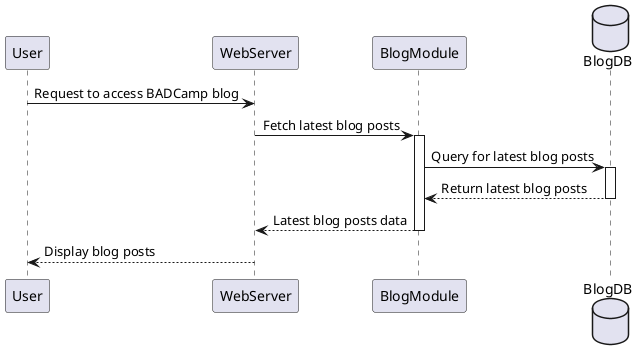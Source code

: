 @startuml

participant User as user
participant WebServer as server
participant BlogModule as blog
database BlogDB as db

user -> server: Request to access BADCamp blog
server -> blog: Fetch latest blog posts
activate blog
blog -> db: Query for latest blog posts
activate db
db --> blog: Return latest blog posts
deactivate db
blog --> server: Latest blog posts data
deactivate blog
server --> user: Display blog posts

@enduml